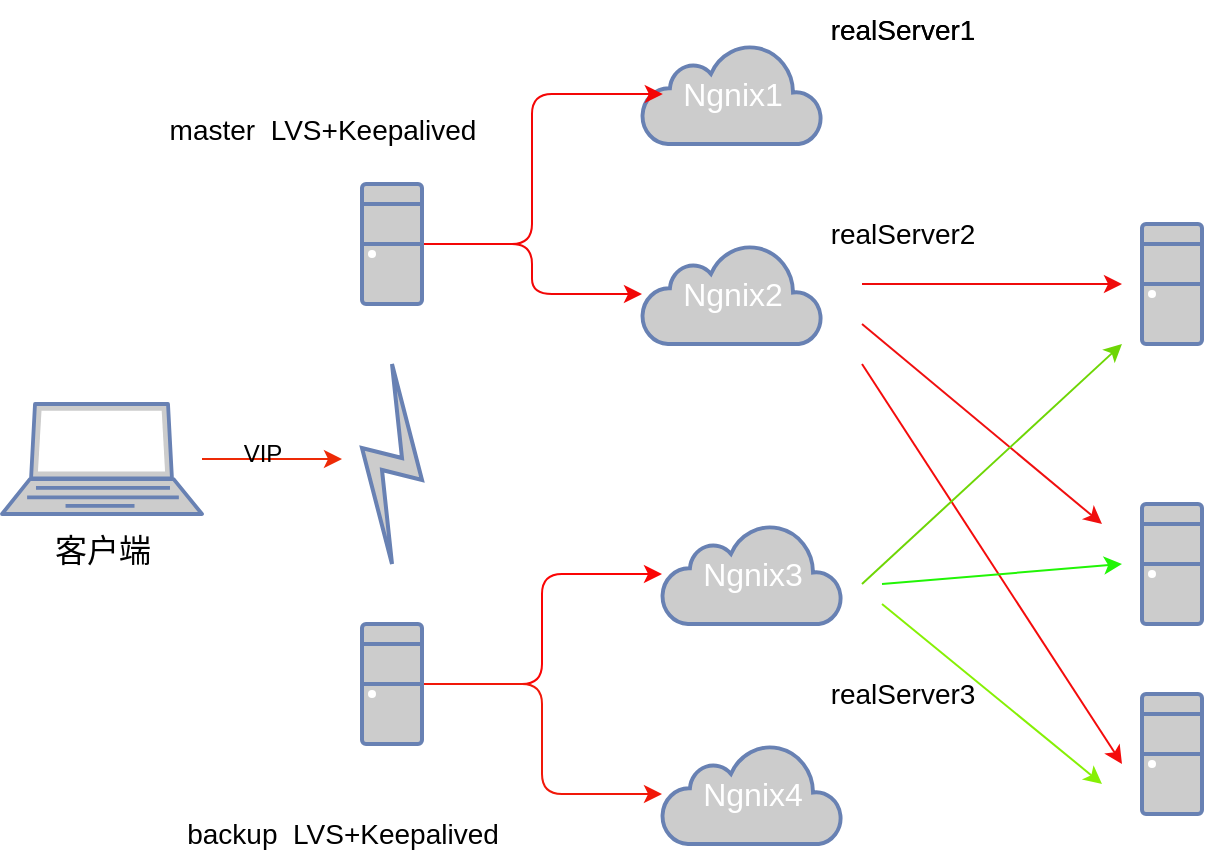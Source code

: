 <mxfile version="25.0.1">
  <diagram name="第 1 页" id="Fi3cCJ9vPesf7RRROII6">
    <mxGraphModel dx="1434" dy="746" grid="1" gridSize="10" guides="1" tooltips="1" connect="1" arrows="1" fold="1" page="1" pageScale="1" pageWidth="827" pageHeight="1169" math="0" shadow="0">
      <root>
        <mxCell id="0" />
        <mxCell id="1" parent="0" />
        <mxCell id="id077lcBNHBf9qb926Jy-10" style="edgeStyle=orthogonalEdgeStyle;rounded=0;orthogonalLoop=1;jettySize=auto;html=1;strokeColor=#ed2a07;" edge="1" parent="1" source="id077lcBNHBf9qb926Jy-1">
          <mxGeometry relative="1" as="geometry">
            <mxPoint x="270" y="467.5" as="targetPoint" />
          </mxGeometry>
        </mxCell>
        <mxCell id="id077lcBNHBf9qb926Jy-1" value="" style="fontColor=#0066CC;verticalAlign=top;verticalLabelPosition=bottom;labelPosition=center;align=center;html=1;outlineConnect=0;fillColor=#CCCCCC;strokeColor=#6881B3;gradientColor=none;gradientDirection=north;strokeWidth=2;shape=mxgraph.networks.laptop;" vertex="1" parent="1">
          <mxGeometry x="100" y="440" width="100" height="55" as="geometry" />
        </mxCell>
        <mxCell id="id077lcBNHBf9qb926Jy-2" value="客户端" style="text;html=1;align=center;verticalAlign=middle;resizable=0;points=[];autosize=1;strokeColor=none;fillColor=none;fontSize=16;" vertex="1" parent="1">
          <mxGeometry x="115" y="498" width="70" height="30" as="geometry" />
        </mxCell>
        <mxCell id="id077lcBNHBf9qb926Jy-24" style="edgeStyle=orthogonalEdgeStyle;rounded=1;orthogonalLoop=1;jettySize=auto;html=1;curved=0;strokeColor=#f20707;" edge="1" parent="1" source="id077lcBNHBf9qb926Jy-3" target="id077lcBNHBf9qb926Jy-6">
          <mxGeometry relative="1" as="geometry" />
        </mxCell>
        <mxCell id="id077lcBNHBf9qb926Jy-3" value="" style="fontColor=#0066CC;verticalAlign=top;verticalLabelPosition=bottom;labelPosition=center;align=center;html=1;outlineConnect=0;fillColor=#CCCCCC;strokeColor=#6881B3;gradientColor=none;gradientDirection=north;strokeWidth=2;shape=mxgraph.networks.desktop_pc;" vertex="1" parent="1">
          <mxGeometry x="280" y="330" width="30" height="60" as="geometry" />
        </mxCell>
        <mxCell id="id077lcBNHBf9qb926Jy-21" style="edgeStyle=orthogonalEdgeStyle;rounded=1;orthogonalLoop=1;jettySize=auto;html=1;curved=0;strokeColor=#fb0404;" edge="1" parent="1" source="id077lcBNHBf9qb926Jy-4" target="id077lcBNHBf9qb926Jy-7">
          <mxGeometry relative="1" as="geometry" />
        </mxCell>
        <mxCell id="id077lcBNHBf9qb926Jy-22" style="edgeStyle=orthogonalEdgeStyle;rounded=1;orthogonalLoop=1;jettySize=auto;html=1;curved=0;strokeColor=#f11809;" edge="1" parent="1" source="id077lcBNHBf9qb926Jy-4" target="id077lcBNHBf9qb926Jy-8">
          <mxGeometry relative="1" as="geometry" />
        </mxCell>
        <mxCell id="id077lcBNHBf9qb926Jy-4" value="" style="fontColor=#0066CC;verticalAlign=top;verticalLabelPosition=bottom;labelPosition=center;align=center;html=1;outlineConnect=0;fillColor=#CCCCCC;strokeColor=#6881B3;gradientColor=none;gradientDirection=north;strokeWidth=2;shape=mxgraph.networks.desktop_pc;" vertex="1" parent="1">
          <mxGeometry x="280" y="550" width="30" height="60" as="geometry" />
        </mxCell>
        <mxCell id="id077lcBNHBf9qb926Jy-5" value="Ngnix1" style="html=1;outlineConnect=0;fillColor=#CCCCCC;strokeColor=#6881B3;gradientColor=none;gradientDirection=north;strokeWidth=2;shape=mxgraph.networks.cloud;fontColor=#ffffff;fontSize=16;" vertex="1" parent="1">
          <mxGeometry x="420" y="260" width="90" height="50" as="geometry" />
        </mxCell>
        <mxCell id="id077lcBNHBf9qb926Jy-6" value="Ngnix2" style="html=1;outlineConnect=0;fillColor=#CCCCCC;strokeColor=#6881B3;gradientColor=none;gradientDirection=north;strokeWidth=2;shape=mxgraph.networks.cloud;fontColor=#ffffff;fontSize=16;" vertex="1" parent="1">
          <mxGeometry x="420" y="360" width="90" height="50" as="geometry" />
        </mxCell>
        <mxCell id="id077lcBNHBf9qb926Jy-7" value="Ngnix3" style="html=1;outlineConnect=0;fillColor=#CCCCCC;strokeColor=#6881B3;gradientColor=none;gradientDirection=north;strokeWidth=2;shape=mxgraph.networks.cloud;fontColor=#ffffff;fontSize=16;" vertex="1" parent="1">
          <mxGeometry x="430" y="500" width="90" height="50" as="geometry" />
        </mxCell>
        <mxCell id="id077lcBNHBf9qb926Jy-8" value="Ngnix4" style="html=1;outlineConnect=0;fillColor=#CCCCCC;strokeColor=#6881B3;gradientColor=none;gradientDirection=north;strokeWidth=2;shape=mxgraph.networks.cloud;fontColor=#ffffff;fontSize=16;" vertex="1" parent="1">
          <mxGeometry x="430" y="610" width="90" height="50" as="geometry" />
        </mxCell>
        <mxCell id="id077lcBNHBf9qb926Jy-9" value="" style="fontColor=#0066CC;verticalAlign=top;verticalLabelPosition=bottom;labelPosition=center;align=center;html=1;outlineConnect=0;fillColor=#CCCCCC;strokeColor=#6881B3;gradientColor=none;gradientDirection=north;strokeWidth=2;shape=mxgraph.networks.comm_link;" vertex="1" parent="1">
          <mxGeometry x="280" y="420" width="30" height="100" as="geometry" />
        </mxCell>
        <mxCell id="id077lcBNHBf9qb926Jy-11" value="VIP" style="text;html=1;align=center;verticalAlign=middle;resizable=0;points=[];autosize=1;strokeColor=none;fillColor=none;" vertex="1" parent="1">
          <mxGeometry x="210" y="450" width="40" height="30" as="geometry" />
        </mxCell>
        <mxCell id="id077lcBNHBf9qb926Jy-12" value="" style="fontColor=#0066CC;verticalAlign=top;verticalLabelPosition=bottom;labelPosition=center;align=center;html=1;outlineConnect=0;fillColor=#CCCCCC;strokeColor=#6881B3;gradientColor=none;gradientDirection=north;strokeWidth=2;shape=mxgraph.networks.desktop_pc;" vertex="1" parent="1">
          <mxGeometry x="670" y="350" width="30" height="60" as="geometry" />
        </mxCell>
        <mxCell id="id077lcBNHBf9qb926Jy-13" value="" style="fontColor=#0066CC;verticalAlign=top;verticalLabelPosition=bottom;labelPosition=center;align=center;html=1;outlineConnect=0;fillColor=#CCCCCC;strokeColor=#6881B3;gradientColor=none;gradientDirection=north;strokeWidth=2;shape=mxgraph.networks.desktop_pc;" vertex="1" parent="1">
          <mxGeometry x="670" y="490" width="30" height="60" as="geometry" />
        </mxCell>
        <mxCell id="id077lcBNHBf9qb926Jy-14" value="" style="fontColor=#0066CC;verticalAlign=top;verticalLabelPosition=bottom;labelPosition=center;align=center;html=1;outlineConnect=0;fillColor=#CCCCCC;strokeColor=#6881B3;gradientColor=none;gradientDirection=north;strokeWidth=2;shape=mxgraph.networks.desktop_pc;" vertex="1" parent="1">
          <mxGeometry x="670" y="585" width="30" height="60" as="geometry" />
        </mxCell>
        <mxCell id="id077lcBNHBf9qb926Jy-15" value="realServer1" style="text;html=1;align=center;verticalAlign=middle;resizable=0;points=[];autosize=1;strokeColor=none;fillColor=none;fontSize=14;" vertex="1" parent="1">
          <mxGeometry x="500" y="238" width="100" height="30" as="geometry" />
        </mxCell>
        <mxCell id="id077lcBNHBf9qb926Jy-16" value="realServer2" style="text;html=1;align=center;verticalAlign=middle;resizable=0;points=[];autosize=1;strokeColor=none;fillColor=none;fontSize=14;" vertex="1" parent="1">
          <mxGeometry x="500" y="340" width="100" height="30" as="geometry" />
        </mxCell>
        <mxCell id="id077lcBNHBf9qb926Jy-17" value="realServer1" style="text;html=1;align=center;verticalAlign=middle;resizable=0;points=[];autosize=1;strokeColor=none;fillColor=none;fontSize=14;" vertex="1" parent="1">
          <mxGeometry x="500" y="238" width="100" height="30" as="geometry" />
        </mxCell>
        <mxCell id="id077lcBNHBf9qb926Jy-18" value="realServer3" style="text;html=1;align=center;verticalAlign=middle;resizable=0;points=[];autosize=1;strokeColor=none;fillColor=none;fontSize=14;" vertex="1" parent="1">
          <mxGeometry x="500" y="570" width="100" height="30" as="geometry" />
        </mxCell>
        <mxCell id="id077lcBNHBf9qb926Jy-19" value="master&amp;nbsp; LVS+Keepalived" style="text;html=1;align=center;verticalAlign=middle;resizable=0;points=[];autosize=1;strokeColor=none;fillColor=none;fontSize=14;" vertex="1" parent="1">
          <mxGeometry x="170" y="288" width="180" height="30" as="geometry" />
        </mxCell>
        <mxCell id="id077lcBNHBf9qb926Jy-20" value="backup&amp;nbsp; LVS+Keepalived" style="text;html=1;align=center;verticalAlign=middle;resizable=0;points=[];autosize=1;strokeColor=none;fillColor=none;fontSize=14;" vertex="1" parent="1">
          <mxGeometry x="180" y="640" width="180" height="30" as="geometry" />
        </mxCell>
        <mxCell id="id077lcBNHBf9qb926Jy-23" style="edgeStyle=orthogonalEdgeStyle;rounded=1;orthogonalLoop=1;jettySize=auto;html=1;entryX=0.06;entryY=0.5;entryDx=0;entryDy=0;entryPerimeter=0;curved=0;strokeColor=#f40606;" edge="1" parent="1">
          <mxGeometry relative="1" as="geometry">
            <mxPoint x="315" y="360" as="sourcePoint" />
            <mxPoint x="430.4" y="285" as="targetPoint" />
            <Array as="points">
              <mxPoint x="365" y="360" />
              <mxPoint x="365" y="285" />
            </Array>
          </mxGeometry>
        </mxCell>
        <mxCell id="id077lcBNHBf9qb926Jy-28" value="" style="endArrow=classic;html=1;rounded=0;strokeColor=#ef0b0b;" edge="1" parent="1">
          <mxGeometry width="50" height="50" relative="1" as="geometry">
            <mxPoint x="530" y="380" as="sourcePoint" />
            <mxPoint x="660" y="380" as="targetPoint" />
          </mxGeometry>
        </mxCell>
        <mxCell id="id077lcBNHBf9qb926Jy-29" value="" style="endArrow=classic;html=1;rounded=0;strokeColor=#f00f0f;" edge="1" parent="1">
          <mxGeometry width="50" height="50" relative="1" as="geometry">
            <mxPoint x="530" y="400" as="sourcePoint" />
            <mxPoint x="650" y="500" as="targetPoint" />
          </mxGeometry>
        </mxCell>
        <mxCell id="id077lcBNHBf9qb926Jy-30" value="" style="endArrow=classic;html=1;rounded=0;strokeColor=#f40b0b;" edge="1" parent="1">
          <mxGeometry width="50" height="50" relative="1" as="geometry">
            <mxPoint x="530" y="420" as="sourcePoint" />
            <mxPoint x="660" y="620" as="targetPoint" />
          </mxGeometry>
        </mxCell>
        <mxCell id="id077lcBNHBf9qb926Jy-31" value="" style="endArrow=classic;html=1;rounded=0;strokeColor=#6ed605;" edge="1" parent="1">
          <mxGeometry width="50" height="50" relative="1" as="geometry">
            <mxPoint x="530" y="530" as="sourcePoint" />
            <mxPoint x="660" y="410" as="targetPoint" />
          </mxGeometry>
        </mxCell>
        <mxCell id="id077lcBNHBf9qb926Jy-32" value="" style="endArrow=classic;html=1;rounded=0;strokeColor=#21f505;" edge="1" parent="1">
          <mxGeometry width="50" height="50" relative="1" as="geometry">
            <mxPoint x="540" y="530" as="sourcePoint" />
            <mxPoint x="660" y="520" as="targetPoint" />
          </mxGeometry>
        </mxCell>
        <mxCell id="id077lcBNHBf9qb926Jy-33" value="" style="endArrow=classic;html=1;rounded=0;strokeColor=#86f005;" edge="1" parent="1">
          <mxGeometry width="50" height="50" relative="1" as="geometry">
            <mxPoint x="540" y="540" as="sourcePoint" />
            <mxPoint x="650" y="630" as="targetPoint" />
          </mxGeometry>
        </mxCell>
      </root>
    </mxGraphModel>
  </diagram>
</mxfile>
